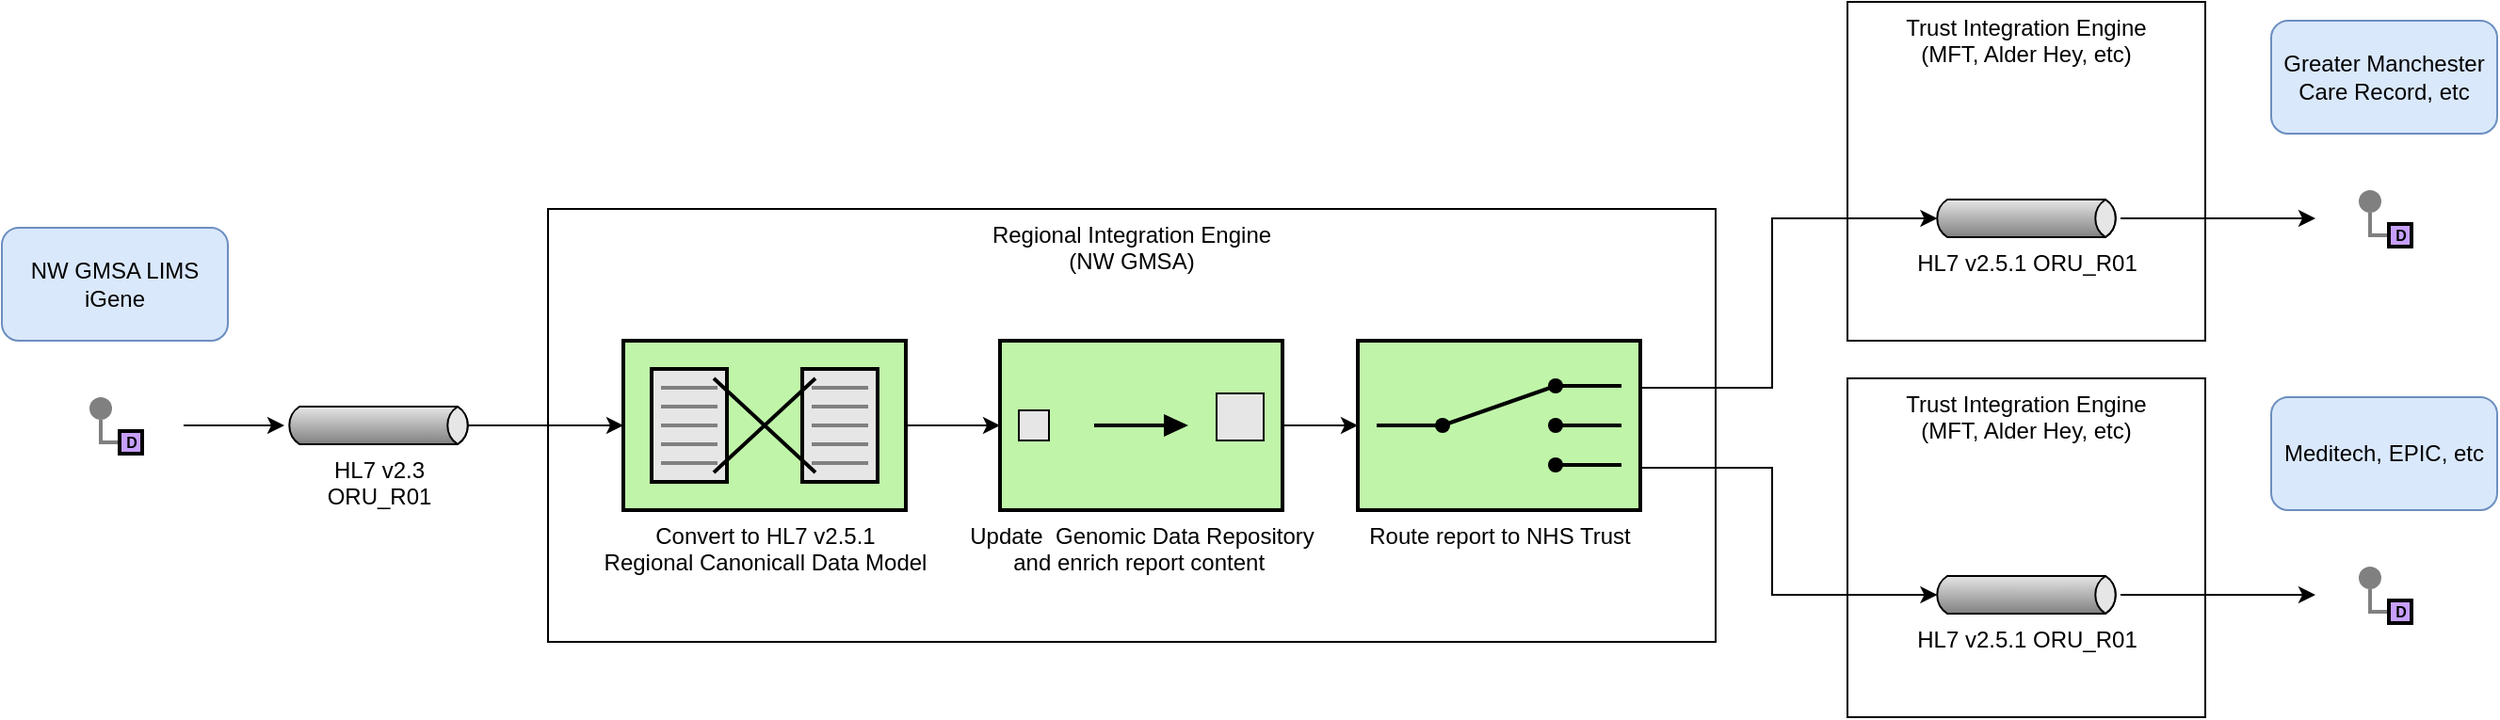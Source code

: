 <mxfile version="28.1.0">
  <diagram name="Page-1" id="toyqWjw3-tFAEOU__Un6">
    <mxGraphModel grid="1" page="1" gridSize="10" guides="1" tooltips="1" connect="1" arrows="1" fold="1" pageScale="1" pageWidth="827" pageHeight="1169" math="0" shadow="0">
      <root>
        <mxCell id="0" />
        <mxCell id="1" parent="0" />
        <mxCell id="_b9NuXSDLzWbAmvTPXuV-7" value="Trust Integration Engine&lt;br&gt;(MFT, Alder Hey, etc)" style="rounded=0;whiteSpace=wrap;html=1;verticalAlign=top;" vertex="1" parent="1">
          <mxGeometry x="1110" y="600" width="190" height="180" as="geometry" />
        </mxCell>
        <mxCell id="HnpPnAv44DMsRuAQf5Vg-59" value="Regional Integration Engine&lt;br&gt;(NW GMSA)" style="rounded=0;whiteSpace=wrap;html=1;verticalAlign=top;" vertex="1" parent="1">
          <mxGeometry x="420" y="710" width="620" height="230" as="geometry" />
        </mxCell>
        <mxCell id="SpyZkMs1lM7mogaTS6Ty-38" value="" style="rounded=0;whiteSpace=wrap;html=1;strokeColor=none;" vertex="1" parent="1">
          <mxGeometry x="153.5" y="800" width="73" height="50" as="geometry" />
        </mxCell>
        <mxCell id="HnpPnAv44DMsRuAQf5Vg-33" value="NW GMSA LIMS iGene" style="rounded=1;whiteSpace=wrap;html=1;fillColor=#dae8fc;strokeColor=#6c8ebf;" vertex="1" parent="1">
          <mxGeometry x="130" y="720" width="120" height="60" as="geometry" />
        </mxCell>
        <mxCell id="7jtiY5M9mVHTs9dgm_Sb-10" value="" style="edgeStyle=orthogonalEdgeStyle;rounded=0;exitX=0;exitY=0.5;endArrow=none;dashed=0;html=1;strokeColor=#808080;strokeWidth=2;" edge="1" parent="1" source="7jtiY5M9mVHTs9dgm_Sb-12" target="7jtiY5M9mVHTs9dgm_Sb-11">
          <mxGeometry relative="1" as="geometry" />
        </mxCell>
        <mxCell id="7jtiY5M9mVHTs9dgm_Sb-11" value="" style="strokeWidth=2;dashed=0;align=center;fontSize=8;shape=ellipse;fillColor=#808080;strokeColor=none;" vertex="1" parent="1">
          <mxGeometry x="176.5" y="810" width="12" height="12" as="geometry" />
        </mxCell>
        <mxCell id="7jtiY5M9mVHTs9dgm_Sb-12" value="D" style="strokeWidth=2;dashed=0;align=center;fontSize=8;shape=rect;fillColor=#C7A0FF;fontStyle=1;whiteSpace=wrap;html=1;" vertex="1" parent="1">
          <mxGeometry x="192.5" y="828" width="12" height="12" as="geometry" />
        </mxCell>
        <mxCell id="_b9NuXSDLzWbAmvTPXuV-1" value="" style="rounded=0;whiteSpace=wrap;html=1;strokeColor=none;" vertex="1" parent="1">
          <mxGeometry x="1358.5" y="690" width="73" height="50" as="geometry" />
        </mxCell>
        <mxCell id="_b9NuXSDLzWbAmvTPXuV-2" value="" style="edgeStyle=orthogonalEdgeStyle;rounded=0;exitX=0;exitY=0.5;endArrow=none;dashed=0;html=1;strokeColor=#808080;strokeWidth=2;" edge="1" parent="1" source="_b9NuXSDLzWbAmvTPXuV-4" target="_b9NuXSDLzWbAmvTPXuV-3">
          <mxGeometry relative="1" as="geometry" />
        </mxCell>
        <mxCell id="_b9NuXSDLzWbAmvTPXuV-3" value="" style="strokeWidth=2;dashed=0;align=center;fontSize=8;shape=ellipse;fillColor=#808080;strokeColor=none;" vertex="1" parent="1">
          <mxGeometry x="1381.5" y="700" width="12" height="12" as="geometry" />
        </mxCell>
        <mxCell id="_b9NuXSDLzWbAmvTPXuV-4" value="D" style="strokeWidth=2;dashed=0;align=center;fontSize=8;shape=rect;fillColor=#C7A0FF;fontStyle=1;whiteSpace=wrap;html=1;" vertex="1" parent="1">
          <mxGeometry x="1397.5" y="718" width="12" height="12" as="geometry" />
        </mxCell>
        <mxCell id="_b9NuXSDLzWbAmvTPXuV-5" value="Greater Manchester Care Record, etc" style="rounded=1;whiteSpace=wrap;html=1;fillColor=#dae8fc;strokeColor=#6c8ebf;" vertex="1" parent="1">
          <mxGeometry x="1335" y="610" width="120" height="60" as="geometry" />
        </mxCell>
        <mxCell id="_b9NuXSDLzWbAmvTPXuV-10" style="edgeStyle=orthogonalEdgeStyle;rounded=0;orthogonalLoop=1;jettySize=auto;html=1;entryX=0;entryY=0.5;entryDx=0;entryDy=0;" edge="1" parent="1" source="_b9NuXSDLzWbAmvTPXuV-8" target="_b9NuXSDLzWbAmvTPXuV-1">
          <mxGeometry relative="1" as="geometry" />
        </mxCell>
        <mxCell id="_b9NuXSDLzWbAmvTPXuV-8" value="&lt;font style=&quot;font-size: 12px;&quot;&gt;HL7 v2.5.1 ORU_R01&lt;/font&gt;" style="strokeWidth=1;outlineConnect=0;dashed=0;align=center;html=1;fontSize=8;shape=mxgraph.eip.messageChannel;verticalLabelPosition=bottom;labelBackgroundColor=#ffffff;verticalAlign=top;" vertex="1" parent="1">
          <mxGeometry x="1155" y="705" width="100" height="20" as="geometry" />
        </mxCell>
        <mxCell id="_b9NuXSDLzWbAmvTPXuV-9" style="edgeStyle=orthogonalEdgeStyle;rounded=0;orthogonalLoop=1;jettySize=auto;html=1;entryX=0;entryY=0.5;entryDx=0;entryDy=0;entryPerimeter=0;exitX=1;exitY=0.5;exitDx=-2.7;exitDy=0;exitPerimeter=0;" edge="1" parent="1" source="_b9NuXSDLzWbAmvTPXuV-20" target="zOa1gmoCV6kyvnRKBHRq-1">
          <mxGeometry relative="1" as="geometry">
            <mxPoint x="460" y="825" as="sourcePoint" />
          </mxGeometry>
        </mxCell>
        <mxCell id="zOa1gmoCV6kyvnRKBHRq-1" value="&lt;font style=&quot;font-size: 12px;&quot;&gt;Convert to HL7 v2.5.1&lt;br&gt;Regional Canonicall Data Model&lt;/font&gt;" style="html=1;strokeWidth=2;outlineConnect=0;dashed=0;align=center;fontSize=8;shape=mxgraph.eip.message_translator;fillColor=#c0f5a9;verticalLabelPosition=bottom;verticalAlign=top;" vertex="1" parent="1">
          <mxGeometry x="460" y="780" width="150" height="90" as="geometry" />
        </mxCell>
        <mxCell id="zOa1gmoCV6kyvnRKBHRq-5" style="edgeStyle=orthogonalEdgeStyle;rounded=0;orthogonalLoop=1;jettySize=auto;html=1;" edge="1" parent="1" source="zOa1gmoCV6kyvnRKBHRq-2" target="zOa1gmoCV6kyvnRKBHRq-4">
          <mxGeometry relative="1" as="geometry" />
        </mxCell>
        <mxCell id="zOa1gmoCV6kyvnRKBHRq-2" value="&lt;font style=&quot;font-size: 12px;&quot;&gt;Update&amp;nbsp;&amp;nbsp;&lt;/font&gt;&lt;span style=&quot;font-size: 12px; background-color: transparent; color: light-dark(rgb(0, 0, 0), rgb(255, 255, 255));&quot;&gt;Genomic Data Repository&lt;/span&gt;&lt;div&gt;&lt;span style=&quot;font-size: 12px; background-color: transparent; color: light-dark(rgb(0, 0, 0), rgb(255, 255, 255));&quot;&gt;and enrich report content&amp;nbsp;&lt;/span&gt;&lt;/div&gt;" style="html=1;strokeWidth=2;outlineConnect=0;dashed=0;align=center;fontSize=8;fillColor=#c0f5a9;verticalLabelPosition=bottom;verticalAlign=top;shape=mxgraph.eip.content_enricher;" vertex="1" parent="1">
          <mxGeometry x="660" y="780" width="150" height="90" as="geometry" />
        </mxCell>
        <mxCell id="zOa1gmoCV6kyvnRKBHRq-3" style="edgeStyle=orthogonalEdgeStyle;rounded=0;orthogonalLoop=1;jettySize=auto;html=1;entryX=0;entryY=0.5;entryDx=0;entryDy=0;entryPerimeter=0;" edge="1" parent="1" source="zOa1gmoCV6kyvnRKBHRq-1" target="zOa1gmoCV6kyvnRKBHRq-2">
          <mxGeometry relative="1" as="geometry" />
        </mxCell>
        <mxCell id="zOa1gmoCV6kyvnRKBHRq-7" style="edgeStyle=orthogonalEdgeStyle;rounded=0;orthogonalLoop=1;jettySize=auto;html=1;entryX=0;entryY=0.5;entryDx=2.7;entryDy=0;entryPerimeter=0;" edge="1" parent="1" target="_b9NuXSDLzWbAmvTPXuV-8">
          <mxGeometry relative="1" as="geometry">
            <mxPoint x="1000" y="805" as="sourcePoint" />
            <mxPoint x="1170" y="720" as="targetPoint" />
            <Array as="points">
              <mxPoint x="1070" y="805" />
              <mxPoint x="1070" y="715" />
            </Array>
          </mxGeometry>
        </mxCell>
        <mxCell id="zOa1gmoCV6kyvnRKBHRq-4" value="&lt;font style=&quot;font-size: 12px;&quot;&gt;Route report to NHS Trust&lt;/font&gt;" style="html=1;strokeWidth=2;outlineConnect=0;dashed=0;align=center;fontSize=8;shape=mxgraph.eip.content_based_router;verticalLabelPosition=bottom;verticalAlign=top;fillColor=#c0f5a9;" vertex="1" parent="1">
          <mxGeometry x="850" y="780" width="150" height="90" as="geometry" />
        </mxCell>
        <mxCell id="zOa1gmoCV6kyvnRKBHRq-6" value="" style="edgeStyle=orthogonalEdgeStyle;rounded=0;orthogonalLoop=1;jettySize=auto;html=1;" edge="1" parent="1" source="SpyZkMs1lM7mogaTS6Ty-38" target="_b9NuXSDLzWbAmvTPXuV-20">
          <mxGeometry relative="1" as="geometry">
            <mxPoint x="340" y="825" as="targetPoint" />
            <mxPoint x="227" y="825" as="sourcePoint" />
          </mxGeometry>
        </mxCell>
        <mxCell id="_b9NuXSDLzWbAmvTPXuV-20" value="&lt;font style=&quot;font-size: 12px;&quot;&gt;HL7 v2.3&lt;br style=&quot;&quot;&gt;ORU_R01&lt;/font&gt;" style="strokeWidth=1;outlineConnect=0;dashed=0;align=center;html=1;fontSize=8;shape=mxgraph.eip.messageChannel;verticalLabelPosition=bottom;labelBackgroundColor=#ffffff;verticalAlign=top;" vertex="1" parent="1">
          <mxGeometry x="280" y="815" width="100" height="20" as="geometry" />
        </mxCell>
        <mxCell id="zOa1gmoCV6kyvnRKBHRq-8" value="Trust Integration Engine&lt;br&gt;(MFT, Alder Hey, etc)" style="rounded=0;whiteSpace=wrap;html=1;verticalAlign=top;" vertex="1" parent="1">
          <mxGeometry x="1110" y="800" width="190" height="180" as="geometry" />
        </mxCell>
        <mxCell id="zOa1gmoCV6kyvnRKBHRq-9" value="" style="rounded=0;whiteSpace=wrap;html=1;strokeColor=none;" vertex="1" parent="1">
          <mxGeometry x="1358.5" y="890" width="73" height="50" as="geometry" />
        </mxCell>
        <mxCell id="zOa1gmoCV6kyvnRKBHRq-10" value="" style="edgeStyle=orthogonalEdgeStyle;rounded=0;exitX=0;exitY=0.5;endArrow=none;dashed=0;html=1;strokeColor=#808080;strokeWidth=2;" edge="1" parent="1" source="zOa1gmoCV6kyvnRKBHRq-12" target="zOa1gmoCV6kyvnRKBHRq-11">
          <mxGeometry relative="1" as="geometry" />
        </mxCell>
        <mxCell id="zOa1gmoCV6kyvnRKBHRq-11" value="" style="strokeWidth=2;dashed=0;align=center;fontSize=8;shape=ellipse;fillColor=#808080;strokeColor=none;" vertex="1" parent="1">
          <mxGeometry x="1381.5" y="900" width="12" height="12" as="geometry" />
        </mxCell>
        <mxCell id="zOa1gmoCV6kyvnRKBHRq-12" value="D" style="strokeWidth=2;dashed=0;align=center;fontSize=8;shape=rect;fillColor=#C7A0FF;fontStyle=1;whiteSpace=wrap;html=1;" vertex="1" parent="1">
          <mxGeometry x="1397.5" y="918" width="12" height="12" as="geometry" />
        </mxCell>
        <mxCell id="zOa1gmoCV6kyvnRKBHRq-13" value="Meditech, EPIC, etc" style="rounded=1;whiteSpace=wrap;html=1;fillColor=#dae8fc;strokeColor=#6c8ebf;" vertex="1" parent="1">
          <mxGeometry x="1335" y="810" width="120" height="60" as="geometry" />
        </mxCell>
        <mxCell id="zOa1gmoCV6kyvnRKBHRq-14" style="edgeStyle=orthogonalEdgeStyle;rounded=0;orthogonalLoop=1;jettySize=auto;html=1;entryX=0;entryY=0.5;entryDx=0;entryDy=0;" edge="1" parent="1" source="zOa1gmoCV6kyvnRKBHRq-15" target="zOa1gmoCV6kyvnRKBHRq-9">
          <mxGeometry relative="1" as="geometry" />
        </mxCell>
        <mxCell id="zOa1gmoCV6kyvnRKBHRq-15" value="&lt;span style=&quot;font-size: 12px;&quot;&gt;HL7 v2.5.1 ORU_R01&lt;/span&gt;" style="strokeWidth=1;outlineConnect=0;dashed=0;align=center;html=1;fontSize=8;shape=mxgraph.eip.messageChannel;verticalLabelPosition=bottom;labelBackgroundColor=#ffffff;verticalAlign=top;" vertex="1" parent="1">
          <mxGeometry x="1155" y="905" width="100" height="20" as="geometry" />
        </mxCell>
        <mxCell id="zOa1gmoCV6kyvnRKBHRq-17" style="edgeStyle=orthogonalEdgeStyle;rounded=0;orthogonalLoop=1;jettySize=auto;html=1;entryX=0;entryY=0.5;entryDx=2.7;entryDy=0;entryPerimeter=0;exitX=1;exitY=0.75;exitDx=0;exitDy=0;exitPerimeter=0;" edge="1" parent="1" source="zOa1gmoCV6kyvnRKBHRq-4" target="zOa1gmoCV6kyvnRKBHRq-15">
          <mxGeometry relative="1" as="geometry">
            <Array as="points">
              <mxPoint x="1070" y="848" />
              <mxPoint x="1070" y="915" />
            </Array>
          </mxGeometry>
        </mxCell>
      </root>
    </mxGraphModel>
  </diagram>
</mxfile>
